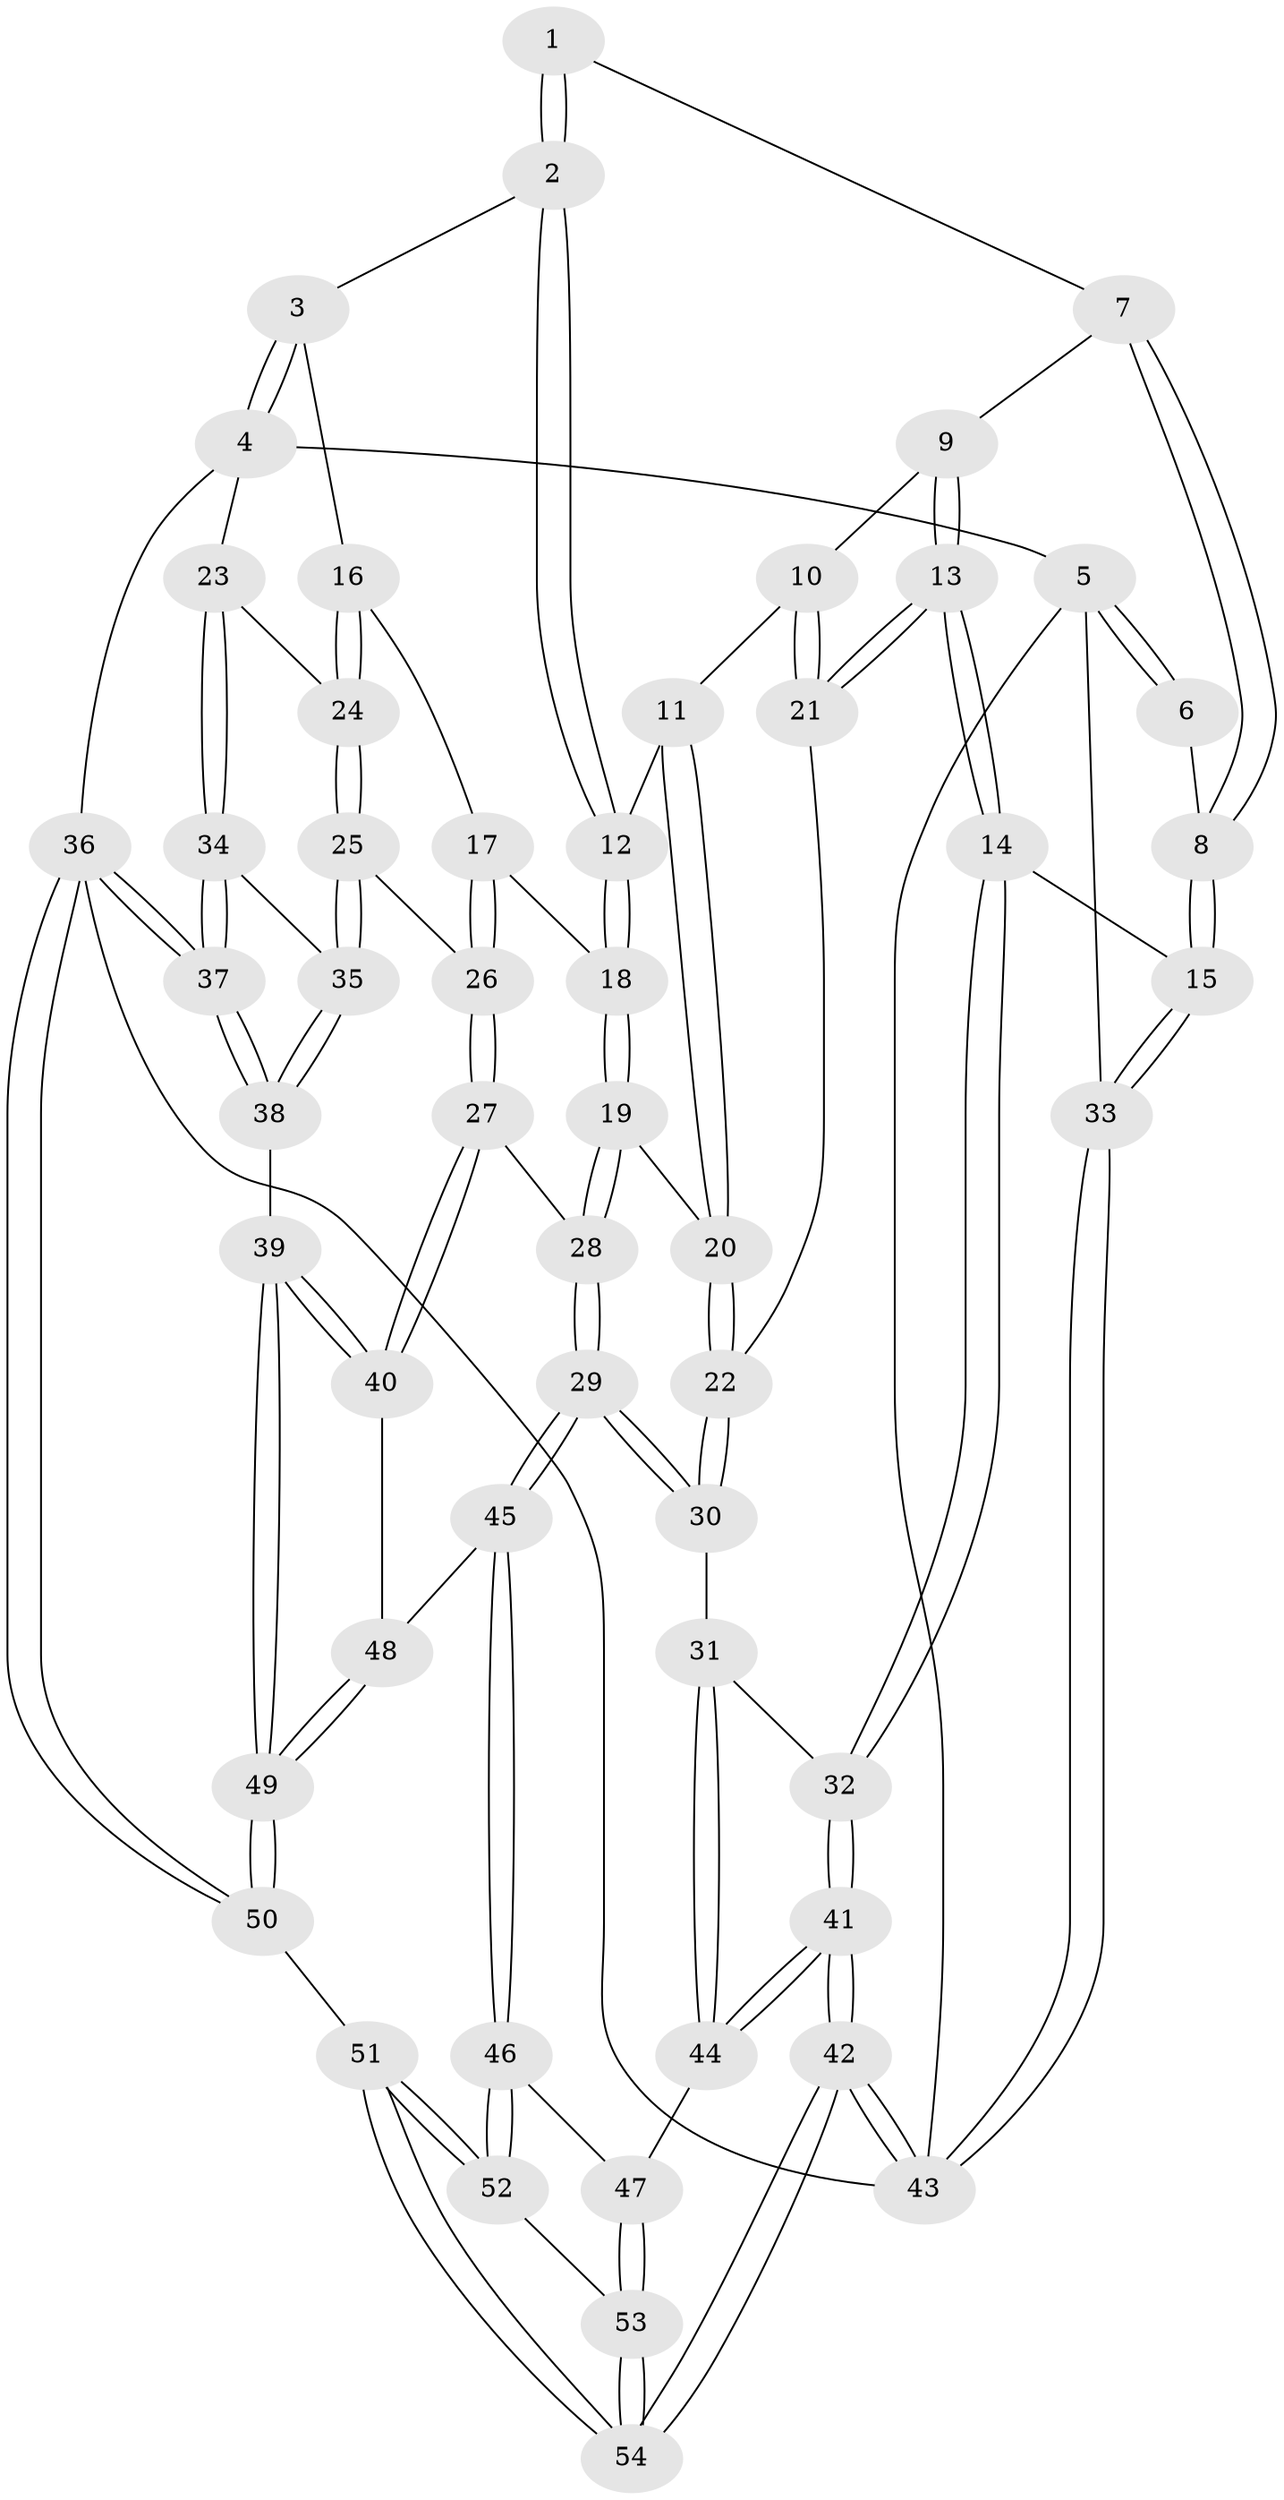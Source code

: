 // Generated by graph-tools (version 1.1) at 2025/11/02/27/25 16:11:52]
// undirected, 54 vertices, 132 edges
graph export_dot {
graph [start="1"]
  node [color=gray90,style=filled];
  1 [pos="+0.1797720971084122+0"];
  2 [pos="+0.46838020843196443+0.08398582848222785"];
  3 [pos="+0.9113689375781228+0"];
  4 [pos="+1+0"];
  5 [pos="+0+0"];
  6 [pos="+0.10401319348080107+0"];
  7 [pos="+0.18203894020997544+0.07168841923126862"];
  8 [pos="+0+0.46186547035261916"];
  9 [pos="+0.19647214538243582+0.1585815192035167"];
  10 [pos="+0.2719268850283636+0.3597411640027189"];
  11 [pos="+0.33201691966360003+0.35723960743161554"];
  12 [pos="+0.44934158473235464+0.28513621651576276"];
  13 [pos="+0.053891162146558626+0.47132479063515126"];
  14 [pos="+0+0.5030646300085682"];
  15 [pos="+0+0.502686190852958"];
  16 [pos="+0.6844134656594763+0.3693702952826362"];
  17 [pos="+0.6044138640908288+0.4321934845679491"];
  18 [pos="+0.598295824641469+0.4326866720658864"];
  19 [pos="+0.5177986255269277+0.5336808166093865"];
  20 [pos="+0.401565041304612+0.5429550504533583"];
  21 [pos="+0.1902907807783919+0.42063902013629045"];
  22 [pos="+0.3592033055859762+0.5779565745898303"];
  23 [pos="+1+0.34127531762069274"];
  24 [pos="+0.9089628409132825+0.4800685260614834"];
  25 [pos="+0.8289192393616115+0.5792813010776352"];
  26 [pos="+0.7438708581300066+0.5857200227670849"];
  27 [pos="+0.6735405448879469+0.7031162511850942"];
  28 [pos="+0.5260301398558902+0.5702849382771844"];
  29 [pos="+0.4883075158359816+0.7267568273270465"];
  30 [pos="+0.31485024119591914+0.6574787491144888"];
  31 [pos="+0.30730052110727596+0.6621988167896429"];
  32 [pos="+0.1947520624628251+0.6522496855802562"];
  33 [pos="+0+0.5319445564762036"];
  34 [pos="+1+0.6246239758385597"];
  35 [pos="+0.8900684779377087+0.706350342791289"];
  36 [pos="+1+1"];
  37 [pos="+1+1"];
  38 [pos="+0.8476229013949594+0.8372019430340589"];
  39 [pos="+0.7326814714739666+0.819886575469419"];
  40 [pos="+0.6730787878981851+0.7077326546616326"];
  41 [pos="+0.14490401834592986+0.9006794146961091"];
  42 [pos="+0+1"];
  43 [pos="+0+1"];
  44 [pos="+0.3223792087425253+0.8019473525860553"];
  45 [pos="+0.500897051630609+0.750897712664632"];
  46 [pos="+0.4539748410559079+0.8306134379401605"];
  47 [pos="+0.34045644967682903+0.8156310139467049"];
  48 [pos="+0.5052998137411387+0.751450360124536"];
  49 [pos="+0.6473882500051474+0.8963093795580498"];
  50 [pos="+0.5394915793376684+1"];
  51 [pos="+0.5375735152398252+1"];
  52 [pos="+0.4778060919073398+0.9255930339694434"];
  53 [pos="+0.34101912919918764+0.8852577312353909"];
  54 [pos="+0.2703654022077115+1"];
  1 -- 2;
  1 -- 2;
  1 -- 7;
  2 -- 3;
  2 -- 12;
  2 -- 12;
  3 -- 4;
  3 -- 4;
  3 -- 16;
  4 -- 5;
  4 -- 23;
  4 -- 36;
  5 -- 6;
  5 -- 6;
  5 -- 33;
  5 -- 43;
  6 -- 8;
  7 -- 8;
  7 -- 8;
  7 -- 9;
  8 -- 15;
  8 -- 15;
  9 -- 10;
  9 -- 13;
  9 -- 13;
  10 -- 11;
  10 -- 21;
  10 -- 21;
  11 -- 12;
  11 -- 20;
  11 -- 20;
  12 -- 18;
  12 -- 18;
  13 -- 14;
  13 -- 14;
  13 -- 21;
  13 -- 21;
  14 -- 15;
  14 -- 32;
  14 -- 32;
  15 -- 33;
  15 -- 33;
  16 -- 17;
  16 -- 24;
  16 -- 24;
  17 -- 18;
  17 -- 26;
  17 -- 26;
  18 -- 19;
  18 -- 19;
  19 -- 20;
  19 -- 28;
  19 -- 28;
  20 -- 22;
  20 -- 22;
  21 -- 22;
  22 -- 30;
  22 -- 30;
  23 -- 24;
  23 -- 34;
  23 -- 34;
  24 -- 25;
  24 -- 25;
  25 -- 26;
  25 -- 35;
  25 -- 35;
  26 -- 27;
  26 -- 27;
  27 -- 28;
  27 -- 40;
  27 -- 40;
  28 -- 29;
  28 -- 29;
  29 -- 30;
  29 -- 30;
  29 -- 45;
  29 -- 45;
  30 -- 31;
  31 -- 32;
  31 -- 44;
  31 -- 44;
  32 -- 41;
  32 -- 41;
  33 -- 43;
  33 -- 43;
  34 -- 35;
  34 -- 37;
  34 -- 37;
  35 -- 38;
  35 -- 38;
  36 -- 37;
  36 -- 37;
  36 -- 50;
  36 -- 50;
  36 -- 43;
  37 -- 38;
  37 -- 38;
  38 -- 39;
  39 -- 40;
  39 -- 40;
  39 -- 49;
  39 -- 49;
  40 -- 48;
  41 -- 42;
  41 -- 42;
  41 -- 44;
  41 -- 44;
  42 -- 43;
  42 -- 43;
  42 -- 54;
  42 -- 54;
  44 -- 47;
  45 -- 46;
  45 -- 46;
  45 -- 48;
  46 -- 47;
  46 -- 52;
  46 -- 52;
  47 -- 53;
  47 -- 53;
  48 -- 49;
  48 -- 49;
  49 -- 50;
  49 -- 50;
  50 -- 51;
  51 -- 52;
  51 -- 52;
  51 -- 54;
  51 -- 54;
  52 -- 53;
  53 -- 54;
  53 -- 54;
}
